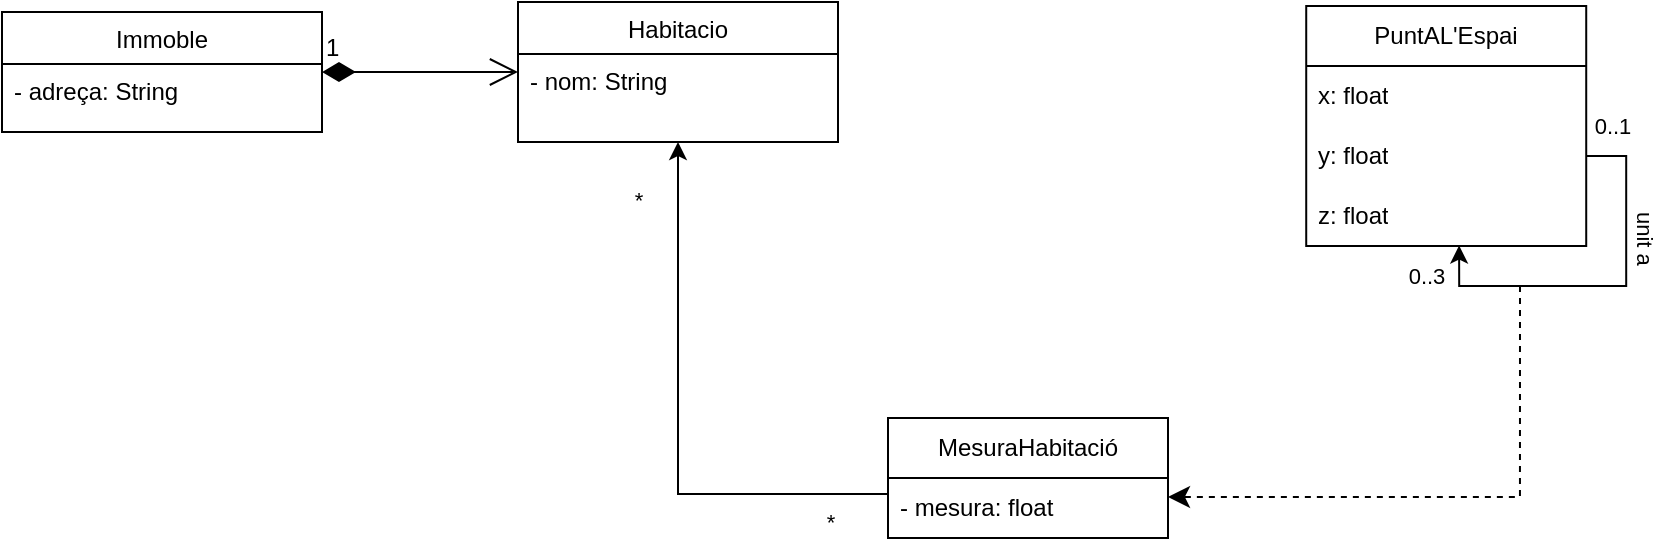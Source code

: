 <mxfile version="25.0.3">
  <diagram name="Pàgina-1" id="J5MT5u0cnqmtdoeKDXBp">
    <mxGraphModel grid="1" page="1" gridSize="10" guides="1" tooltips="1" connect="1" arrows="1" fold="1" pageScale="1" pageWidth="827" pageHeight="1169" math="0" shadow="0">
      <root>
        <mxCell id="0" />
        <mxCell id="1" parent="0" />
        <mxCell id="YXg3RXzkXv0lA5UJ_R8Q-2" value="Habitacio" style="swimlane;fontStyle=0;align=center;verticalAlign=top;childLayout=stackLayout;horizontal=1;startSize=26;horizontalStack=0;resizeParent=1;resizeLast=0;collapsible=1;marginBottom=0;rounded=0;shadow=0;strokeWidth=1;" vertex="1" parent="1">
          <mxGeometry x="-332" y="390.01" width="160" height="69.99" as="geometry">
            <mxRectangle x="230" y="140" width="160" height="26" as="alternateBounds" />
          </mxGeometry>
        </mxCell>
        <mxCell id="YXg3RXzkXv0lA5UJ_R8Q-3" value="- nom: String&#xa;" style="text;align=left;verticalAlign=top;spacingLeft=4;spacingRight=4;overflow=hidden;rotatable=0;points=[[0,0.5],[1,0.5]];portConstraint=eastwest;rounded=0;shadow=0;html=0;" vertex="1" parent="YXg3RXzkXv0lA5UJ_R8Q-2">
          <mxGeometry y="26" width="160" height="26" as="geometry" />
        </mxCell>
        <mxCell id="YXg3RXzkXv0lA5UJ_R8Q-8" value="MesuraHabitació" style="swimlane;fontStyle=0;childLayout=stackLayout;horizontal=1;startSize=30;horizontalStack=0;resizeParent=1;resizeParentMax=0;resizeLast=0;collapsible=1;marginBottom=0;whiteSpace=wrap;html=1;" vertex="1" parent="1">
          <mxGeometry x="-147" y="598.01" width="140" height="60" as="geometry" />
        </mxCell>
        <mxCell id="YXg3RXzkXv0lA5UJ_R8Q-9" value="- mesura: float" style="text;strokeColor=none;fillColor=none;align=left;verticalAlign=middle;spacingLeft=4;spacingRight=4;overflow=hidden;points=[[0,0.5],[1,0.5]];portConstraint=eastwest;rotatable=0;whiteSpace=wrap;html=1;" vertex="1" parent="YXg3RXzkXv0lA5UJ_R8Q-8">
          <mxGeometry y="30" width="140" height="30" as="geometry" />
        </mxCell>
        <mxCell id="YXg3RXzkXv0lA5UJ_R8Q-10" style="edgeStyle=orthogonalEdgeStyle;rounded=0;orthogonalLoop=1;jettySize=auto;html=1;exitX=0;exitY=0.267;exitDx=0;exitDy=0;entryX=0.5;entryY=1;entryDx=0;entryDy=0;exitPerimeter=0;" edge="1" parent="1" source="YXg3RXzkXv0lA5UJ_R8Q-9" target="YXg3RXzkXv0lA5UJ_R8Q-2">
          <mxGeometry relative="1" as="geometry">
            <mxPoint x="-22" y="460.01" as="targetPoint" />
            <mxPoint x="-62" y="675.01" as="sourcePoint" />
          </mxGeometry>
        </mxCell>
        <mxCell id="YXg3RXzkXv0lA5UJ_R8Q-11" value="*" style="edgeLabel;html=1;align=center;verticalAlign=middle;resizable=0;points=[];" connectable="0" vertex="1" parent="YXg3RXzkXv0lA5UJ_R8Q-10">
          <mxGeometry x="0.741" y="4" relative="1" as="geometry">
            <mxPoint x="-16" y="-8" as="offset" />
          </mxGeometry>
        </mxCell>
        <mxCell id="YXg3RXzkXv0lA5UJ_R8Q-12" value="*" style="edgeLabel;html=1;align=center;verticalAlign=middle;resizable=0;points=[];" connectable="0" vertex="1" parent="YXg3RXzkXv0lA5UJ_R8Q-10">
          <mxGeometry x="-0.762" y="1" relative="1" as="geometry">
            <mxPoint x="4" y="13" as="offset" />
          </mxGeometry>
        </mxCell>
        <mxCell id="YXg3RXzkXv0lA5UJ_R8Q-13" value="PuntAL&#39;Espai" style="swimlane;fontStyle=0;childLayout=stackLayout;horizontal=1;startSize=30;horizontalStack=0;resizeParent=1;resizeParentMax=0;resizeLast=0;collapsible=1;marginBottom=0;whiteSpace=wrap;html=1;" vertex="1" parent="1">
          <mxGeometry x="62.11" y="392.01" width="140" height="120" as="geometry" />
        </mxCell>
        <mxCell id="YXg3RXzkXv0lA5UJ_R8Q-14" value="x: float" style="text;strokeColor=none;fillColor=none;align=left;verticalAlign=middle;spacingLeft=4;spacingRight=4;overflow=hidden;points=[[0,0.5],[1,0.5]];portConstraint=eastwest;rotatable=0;whiteSpace=wrap;html=1;" vertex="1" parent="YXg3RXzkXv0lA5UJ_R8Q-13">
          <mxGeometry y="30" width="140" height="30" as="geometry" />
        </mxCell>
        <mxCell id="YXg3RXzkXv0lA5UJ_R8Q-15" value="y: float" style="text;strokeColor=none;fillColor=none;align=left;verticalAlign=middle;spacingLeft=4;spacingRight=4;overflow=hidden;points=[[0,0.5],[1,0.5]];portConstraint=eastwest;rotatable=0;whiteSpace=wrap;html=1;" vertex="1" parent="YXg3RXzkXv0lA5UJ_R8Q-13">
          <mxGeometry y="60" width="140" height="30" as="geometry" />
        </mxCell>
        <mxCell id="YXg3RXzkXv0lA5UJ_R8Q-16" value="z: float" style="text;strokeColor=none;fillColor=none;align=left;verticalAlign=middle;spacingLeft=4;spacingRight=4;overflow=hidden;points=[[0,0.5],[1,0.5]];portConstraint=eastwest;rotatable=0;whiteSpace=wrap;html=1;" vertex="1" parent="YXg3RXzkXv0lA5UJ_R8Q-13">
          <mxGeometry y="90" width="140" height="30" as="geometry" />
        </mxCell>
        <mxCell id="YXg3RXzkXv0lA5UJ_R8Q-17" style="edgeStyle=orthogonalEdgeStyle;rounded=0;orthogonalLoop=1;jettySize=auto;html=1;exitX=1;exitY=0.5;exitDx=0;exitDy=0;entryX=0.546;entryY=0.992;entryDx=0;entryDy=0;entryPerimeter=0;" edge="1" parent="YXg3RXzkXv0lA5UJ_R8Q-13" source="YXg3RXzkXv0lA5UJ_R8Q-15" target="YXg3RXzkXv0lA5UJ_R8Q-16">
          <mxGeometry relative="1" as="geometry">
            <Array as="points">
              <mxPoint x="160" y="75" />
              <mxPoint x="160" y="140" />
              <mxPoint x="77" y="140" />
            </Array>
          </mxGeometry>
        </mxCell>
        <mxCell id="YXg3RXzkXv0lA5UJ_R8Q-18" value="0..1" style="edgeLabel;html=1;align=center;verticalAlign=middle;resizable=0;points=[];" connectable="0" vertex="1" parent="YXg3RXzkXv0lA5UJ_R8Q-17">
          <mxGeometry x="-0.851" y="3" relative="1" as="geometry">
            <mxPoint x="-1" y="-12" as="offset" />
          </mxGeometry>
        </mxCell>
        <mxCell id="YXg3RXzkXv0lA5UJ_R8Q-19" value="0..3" style="edgeLabel;html=1;align=center;verticalAlign=middle;resizable=0;points=[];" connectable="0" vertex="1" parent="YXg3RXzkXv0lA5UJ_R8Q-17">
          <mxGeometry x="0.841" y="-1" relative="1" as="geometry">
            <mxPoint x="-18" as="offset" />
          </mxGeometry>
        </mxCell>
        <mxCell id="YXg3RXzkXv0lA5UJ_R8Q-20" value="unit a" style="edgeLabel;html=1;align=center;verticalAlign=middle;resizable=0;points=[];rotation=90;" connectable="0" vertex="1" parent="YXg3RXzkXv0lA5UJ_R8Q-17">
          <mxGeometry x="-0.338" y="2" relative="1" as="geometry">
            <mxPoint x="8" y="-2" as="offset" />
          </mxGeometry>
        </mxCell>
        <mxCell id="YXg3RXzkXv0lA5UJ_R8Q-22" style="rounded=0;orthogonalLoop=1;jettySize=auto;html=1;fontSize=12;startSize=8;endSize=8;dashed=1;edgeStyle=elbowEdgeStyle;entryX=0.993;entryY=-0.285;entryDx=0;entryDy=0;entryPerimeter=0;" edge="1" parent="1">
          <mxGeometry relative="1" as="geometry">
            <mxPoint x="169" y="532.01" as="sourcePoint" />
            <mxPoint x="-7.0" y="637.46" as="targetPoint" />
            <Array as="points">
              <mxPoint x="168.98" y="608.01" />
            </Array>
          </mxGeometry>
        </mxCell>
        <mxCell id="YXg3RXzkXv0lA5UJ_R8Q-24" value="Immoble" style="swimlane;fontStyle=0;align=center;verticalAlign=top;childLayout=stackLayout;horizontal=1;startSize=26;horizontalStack=0;resizeParent=1;resizeLast=0;collapsible=1;marginBottom=0;rounded=0;shadow=0;strokeWidth=1;" vertex="1" parent="1">
          <mxGeometry x="-590" y="395.01" width="160" height="59.99" as="geometry">
            <mxRectangle x="230" y="140" width="160" height="26" as="alternateBounds" />
          </mxGeometry>
        </mxCell>
        <mxCell id="YXg3RXzkXv0lA5UJ_R8Q-25" value="- adreça: String" style="text;align=left;verticalAlign=top;spacingLeft=4;spacingRight=4;overflow=hidden;rotatable=0;points=[[0,0.5],[1,0.5]];portConstraint=eastwest;rounded=0;shadow=0;html=0;" vertex="1" parent="YXg3RXzkXv0lA5UJ_R8Q-24">
          <mxGeometry y="26" width="160" height="26" as="geometry" />
        </mxCell>
        <mxCell id="YXg3RXzkXv0lA5UJ_R8Q-30" value="1" style="endArrow=open;html=1;endSize=12;startArrow=diamondThin;startSize=14;startFill=1;align=left;verticalAlign=bottom;rounded=0;fontSize=12;exitX=1;exitY=0.5;exitDx=0;exitDy=0;entryX=0;entryY=0.5;entryDx=0;entryDy=0;" edge="1" parent="1" source="YXg3RXzkXv0lA5UJ_R8Q-24" target="YXg3RXzkXv0lA5UJ_R8Q-2">
          <mxGeometry x="-1" y="3" relative="1" as="geometry">
            <mxPoint x="-430" y="432" as="sourcePoint" />
            <mxPoint x="-310" y="430" as="targetPoint" />
          </mxGeometry>
        </mxCell>
      </root>
    </mxGraphModel>
  </diagram>
</mxfile>
